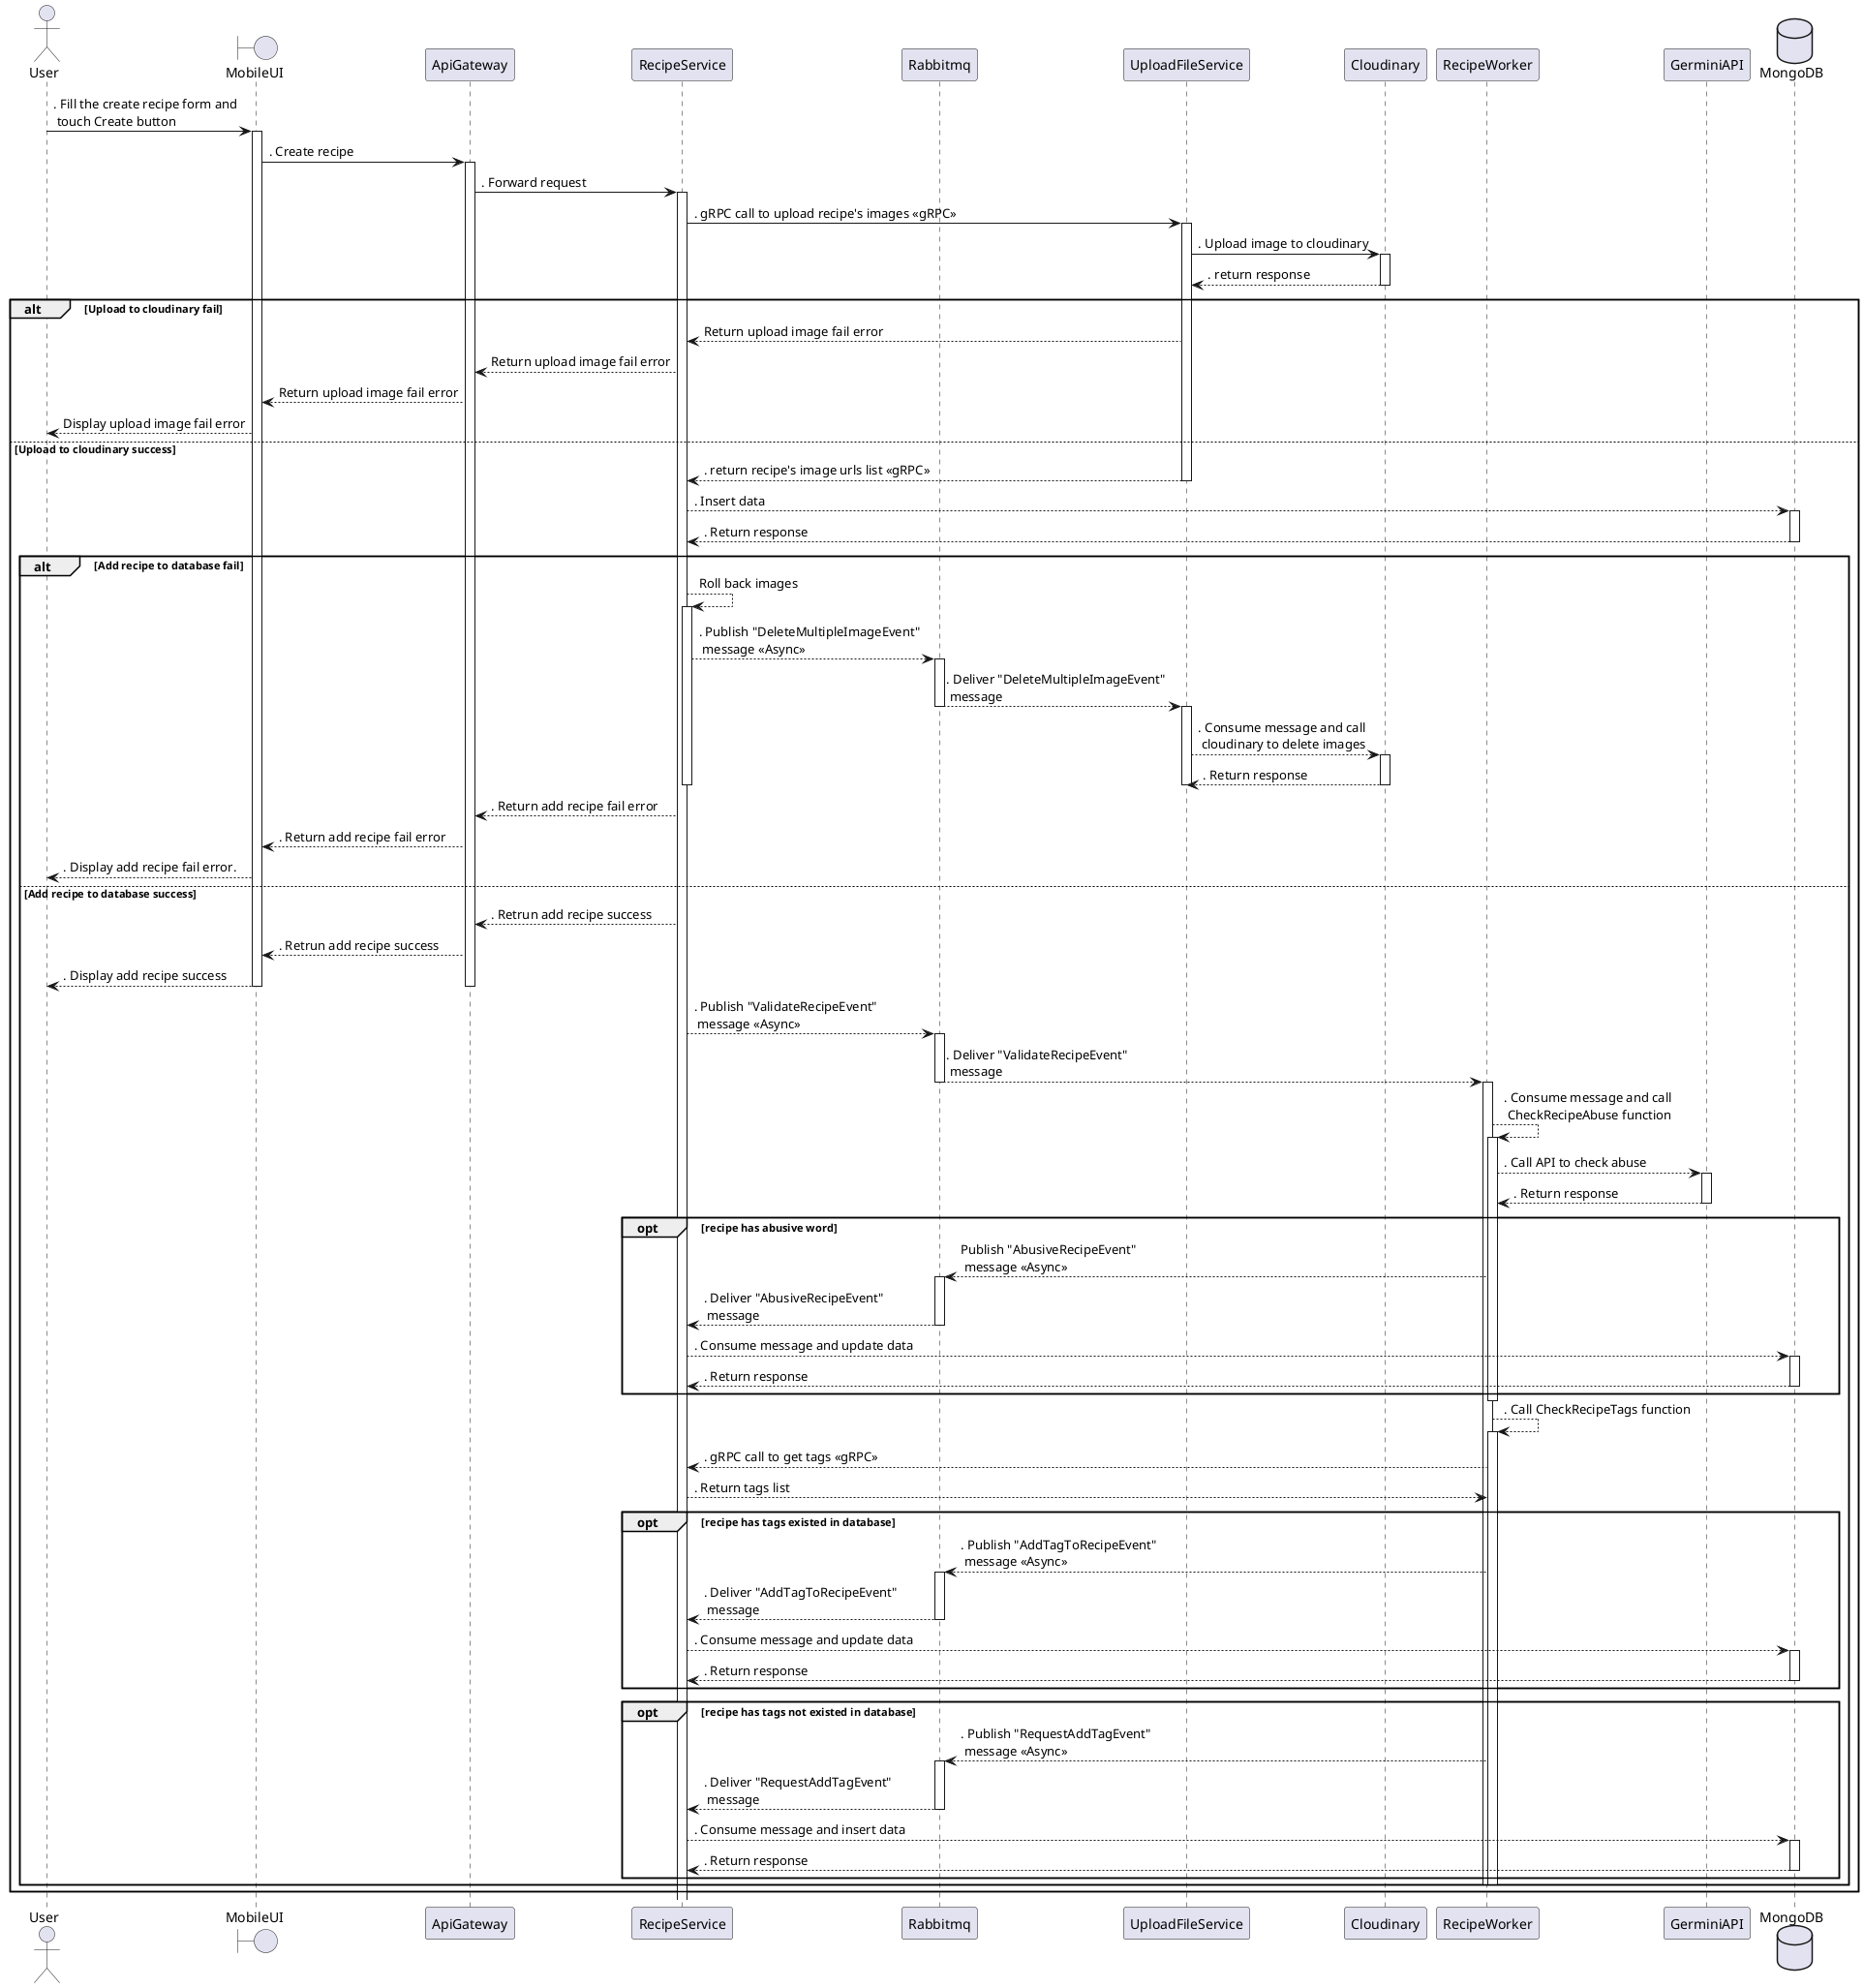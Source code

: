 @startuml CreateRecipe
actor User
boundary MobileUI
participant ApiGateway
participant RecipeService
participant Rabbitmq
participant UploadFileService
participant Cloudinary
participant RecipeWorker
participant GerminiAPI
database MongoDB

User -> MobileUI: . Fill the create recipe form and \n touch Create button
activate MobileUI

MobileUI -> ApiGateway: . Create recipe
activate ApiGateway

ApiGateway -> RecipeService: . Forward request
activate RecipeService

RecipeService -> UploadFileService: . gRPC call to upload recipe's images <<gRPC>>
activate UploadFileService
UploadFileService -> Cloudinary: . Upload image to cloudinary
activate Cloudinary
UploadFileService <-- Cloudinary: . return response

alt Upload to cloudinary fail
    deactivate Cloudinary
    RecipeService <-- UploadFileService: Return upload image fail error
    ApiGateway <-- RecipeService: Return upload image fail error
    MobileUI <-- ApiGateway: Return upload image fail error
    User <-- MobileUI: Display upload image fail error
else Upload to cloudinary success 
    RecipeService <-- UploadFileService: . return recipe's image urls list <<gRPC>>
    deactivate UploadFileService
    RecipeService --> MongoDB: . Insert data
    activate MongoDB
    RecipeService <-- MongoDB: . Return response
    deactivate MongoDB
    alt Add recipe to database fail
        RecipeService --> RecipeService: Roll back images
        activate RecipeService
        RecipeService --> Rabbitmq: . Publish "DeleteMultipleImageEvent" \n message <<Async>>
        activate Rabbitmq
        Rabbitmq --> UploadFileService: . Deliver "DeleteMultipleImageEvent"\n message
        deactivate Rabbitmq
        activate UploadFileService
        UploadFileService --> Cloudinary: . Consume message and call \n cloudinary to delete images
        activate Cloudinary
        UploadFileService <-- Cloudinary: . Return response
        deactivate Cloudinary
        deactivate UploadFileService
        deactivate RecipeService
        ApiGateway <-- RecipeService: . Return add recipe fail error
        MobileUI <-- ApiGateway: . Return add recipe fail error
        User <-- MobileUI: . Display add recipe fail error.
    else Add recipe to database success
        ApiGateway <-- RecipeService: . Retrun add recipe success
        MobileUI <-- ApiGateway: . Retrun add recipe success
        User <-- MobileUI: . Display add recipe success
        deactivate MobileUI
        deactivate ApiGateway

        RecipeService --> Rabbitmq: . Publish "ValidateRecipeEvent" \n message <<Async>>
        activate Rabbitmq
        Rabbitmq --> RecipeWorker: . Deliver "ValidateRecipeEvent"\n message
        deactivate Rabbitmq
        activate RecipeWorker
        RecipeWorker --> RecipeWorker: . Consume message and call \n CheckRecipeAbuse function
        activate RecipeWorker
        RecipeWorker --> GerminiAPI: . Call API to check abuse
        activate GerminiAPI
        RecipeWorker <-- GerminiAPI: . Return response
        deactivate GerminiAPI

        opt recipe has abusive word
            RecipeWorker --> Rabbitmq: Publish "AbusiveRecipeEvent" \n message <<Async>>
            activate Rabbitmq
            Rabbitmq --> RecipeService: . Deliver "AbusiveRecipeEvent"\n message
            deactivate Rabbitmq
            RecipeService --> MongoDB: . Consume message and update data
            activate MongoDB
            RecipeService <-- MongoDB: . Return response
            deactivate MongoDB
        end opt
        deactivate RecipeWorker

        RecipeWorker --> RecipeWorker: . Call CheckRecipeTags function
        activate RecipeWorker
        RecipeWorker --> RecipeService: . gRPC call to get tags <<gRPC>>
        RecipeWorker <-- RecipeService: . Return tags list
        opt recipe has tags existed in database
            RecipeWorker --> Rabbitmq: . Publish "AddTagToRecipeEvent" \n message <<Async>>
            activate Rabbitmq
            Rabbitmq --> RecipeService: . Deliver "AddTagToRecipeEvent"\n message
            deactivate Rabbitmq
            RecipeService --> MongoDB: . Consume message and update data
            activate MongoDB
            RecipeService <-- MongoDB: . Return response
            deactivate MongoDB
        end opt

        opt recipe has tags not existed in database
        RecipeWorker --> Rabbitmq: . Publish "RequestAddTagEvent" \n message <<Async>>
            activate Rabbitmq
            Rabbitmq --> RecipeService: . Deliver "RequestAddTagEvent"\n message
            deactivate Rabbitmq
            RecipeService --> MongoDB: . Consume message and insert data
            activate MongoDB
            RecipeService <-- MongoDB: . Return response
            deactivate MongoDB
        end opt
        deactivate RecipeWorker
        deactivate RecipeWorker
    end alt
end alt

@enduml

